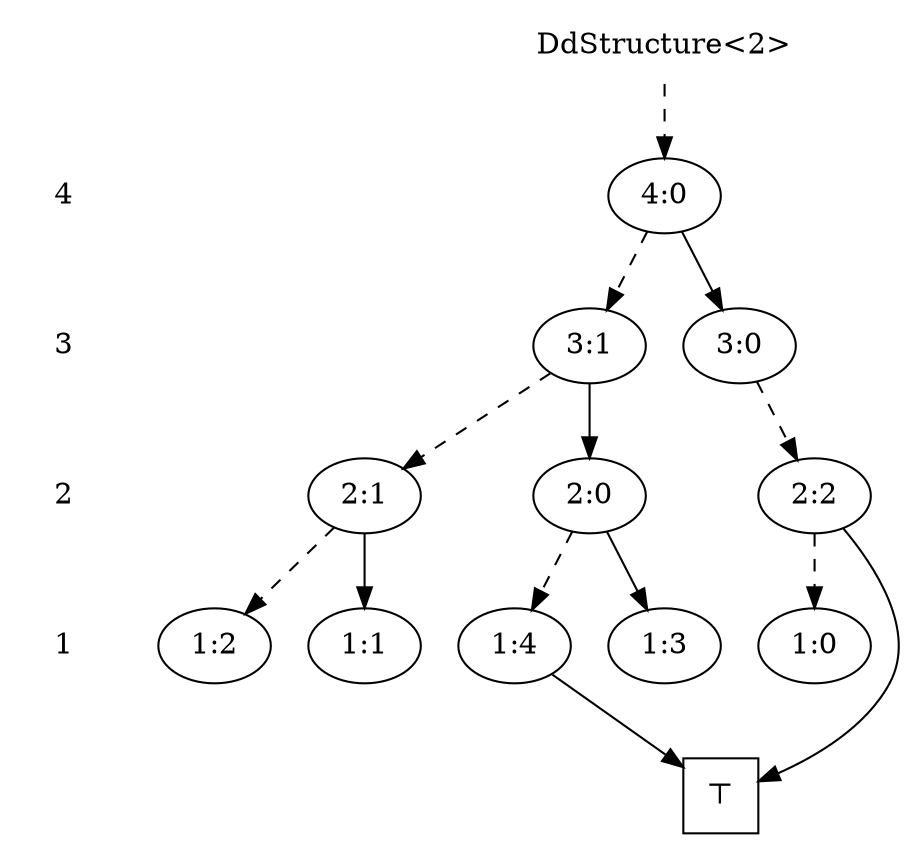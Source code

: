digraph "DdStructure<2>" {
  4 [shape=none,label="4"];
  3 [shape=none,label="3"];
  2 [shape=none,label="2"];
  1 [shape=none,label="1"];
  4 -> 3 [style=invis];
  3 -> 2 [style=invis];
  2 -> 1 [style=invis];
  "^" [shape=none,label="DdStructure<2>"];
  "^" -> "4:0" [style=dashed];
  "4:0" [label="4:0"];
  "4:0" -> "3:0" [style=dashed];
  "4:0" -> "3:1" [style=solid];
  {rank=same; 4; "4:0"}
  "3:1" [label="3:0"];
  "3:0" [label="3:1"];
  "3:0" -> "2:1" [style=dashed];
  "3:0" -> "2:2" [style=solid];
  "3:1" -> "2:0" [style=dashed];
  {rank=same; 3; "3:0"; "3:1"}
  "2:2" [label="2:0"];
  "2:1" [label="2:1"];
  "2:0" [label="2:2"];
  "2:0" -> "1:4" [style=dashed];
  "2:0" -> "0:2" [style=solid];
  "2:1" -> "1:2" [style=dashed];
  "2:1" -> "1:3" [style=solid];
  "2:2" -> "1:0" [style=dashed];
  "2:2" -> "1:1" [style=solid];
  {rank=same; 2; "2:0"; "2:1"; "2:2"}
  "1:4" [label="1:0"];
  "1:3" [label="1:1"];
  "1:2" [label="1:2"];
  "1:1" [label="1:3"];
  "1:0" [label="1:4"];
  "1:0" -> "0:2" [style=solid];
  {rank=same; 1; "1:0"; "1:1"; "1:2"; "1:3"; "1:4"}
  "0:2" [shape=square,label="⊤"];
}